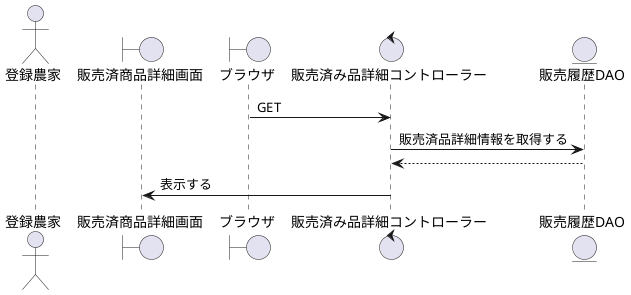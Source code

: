 @startuml 農家詳細表示

actor    "登録農家" as act
boundary "販売済商品詳細画面" as Mypage
boundary "ブラウザ" as brz
control  "販売済み品詳細コントローラー" as Acquisition_c
entity   "販売履歴DAO" as Farmer_DAO

'-------------------------------------------------------------------------------------------

brz -> Acquisition_c : GET
Acquisition_c -> Farmer_DAO : 販売済品詳細情報を取得する
Acquisition_c <-- Farmer_DAO
Mypage <- Acquisition_c : 表示する

@enduml